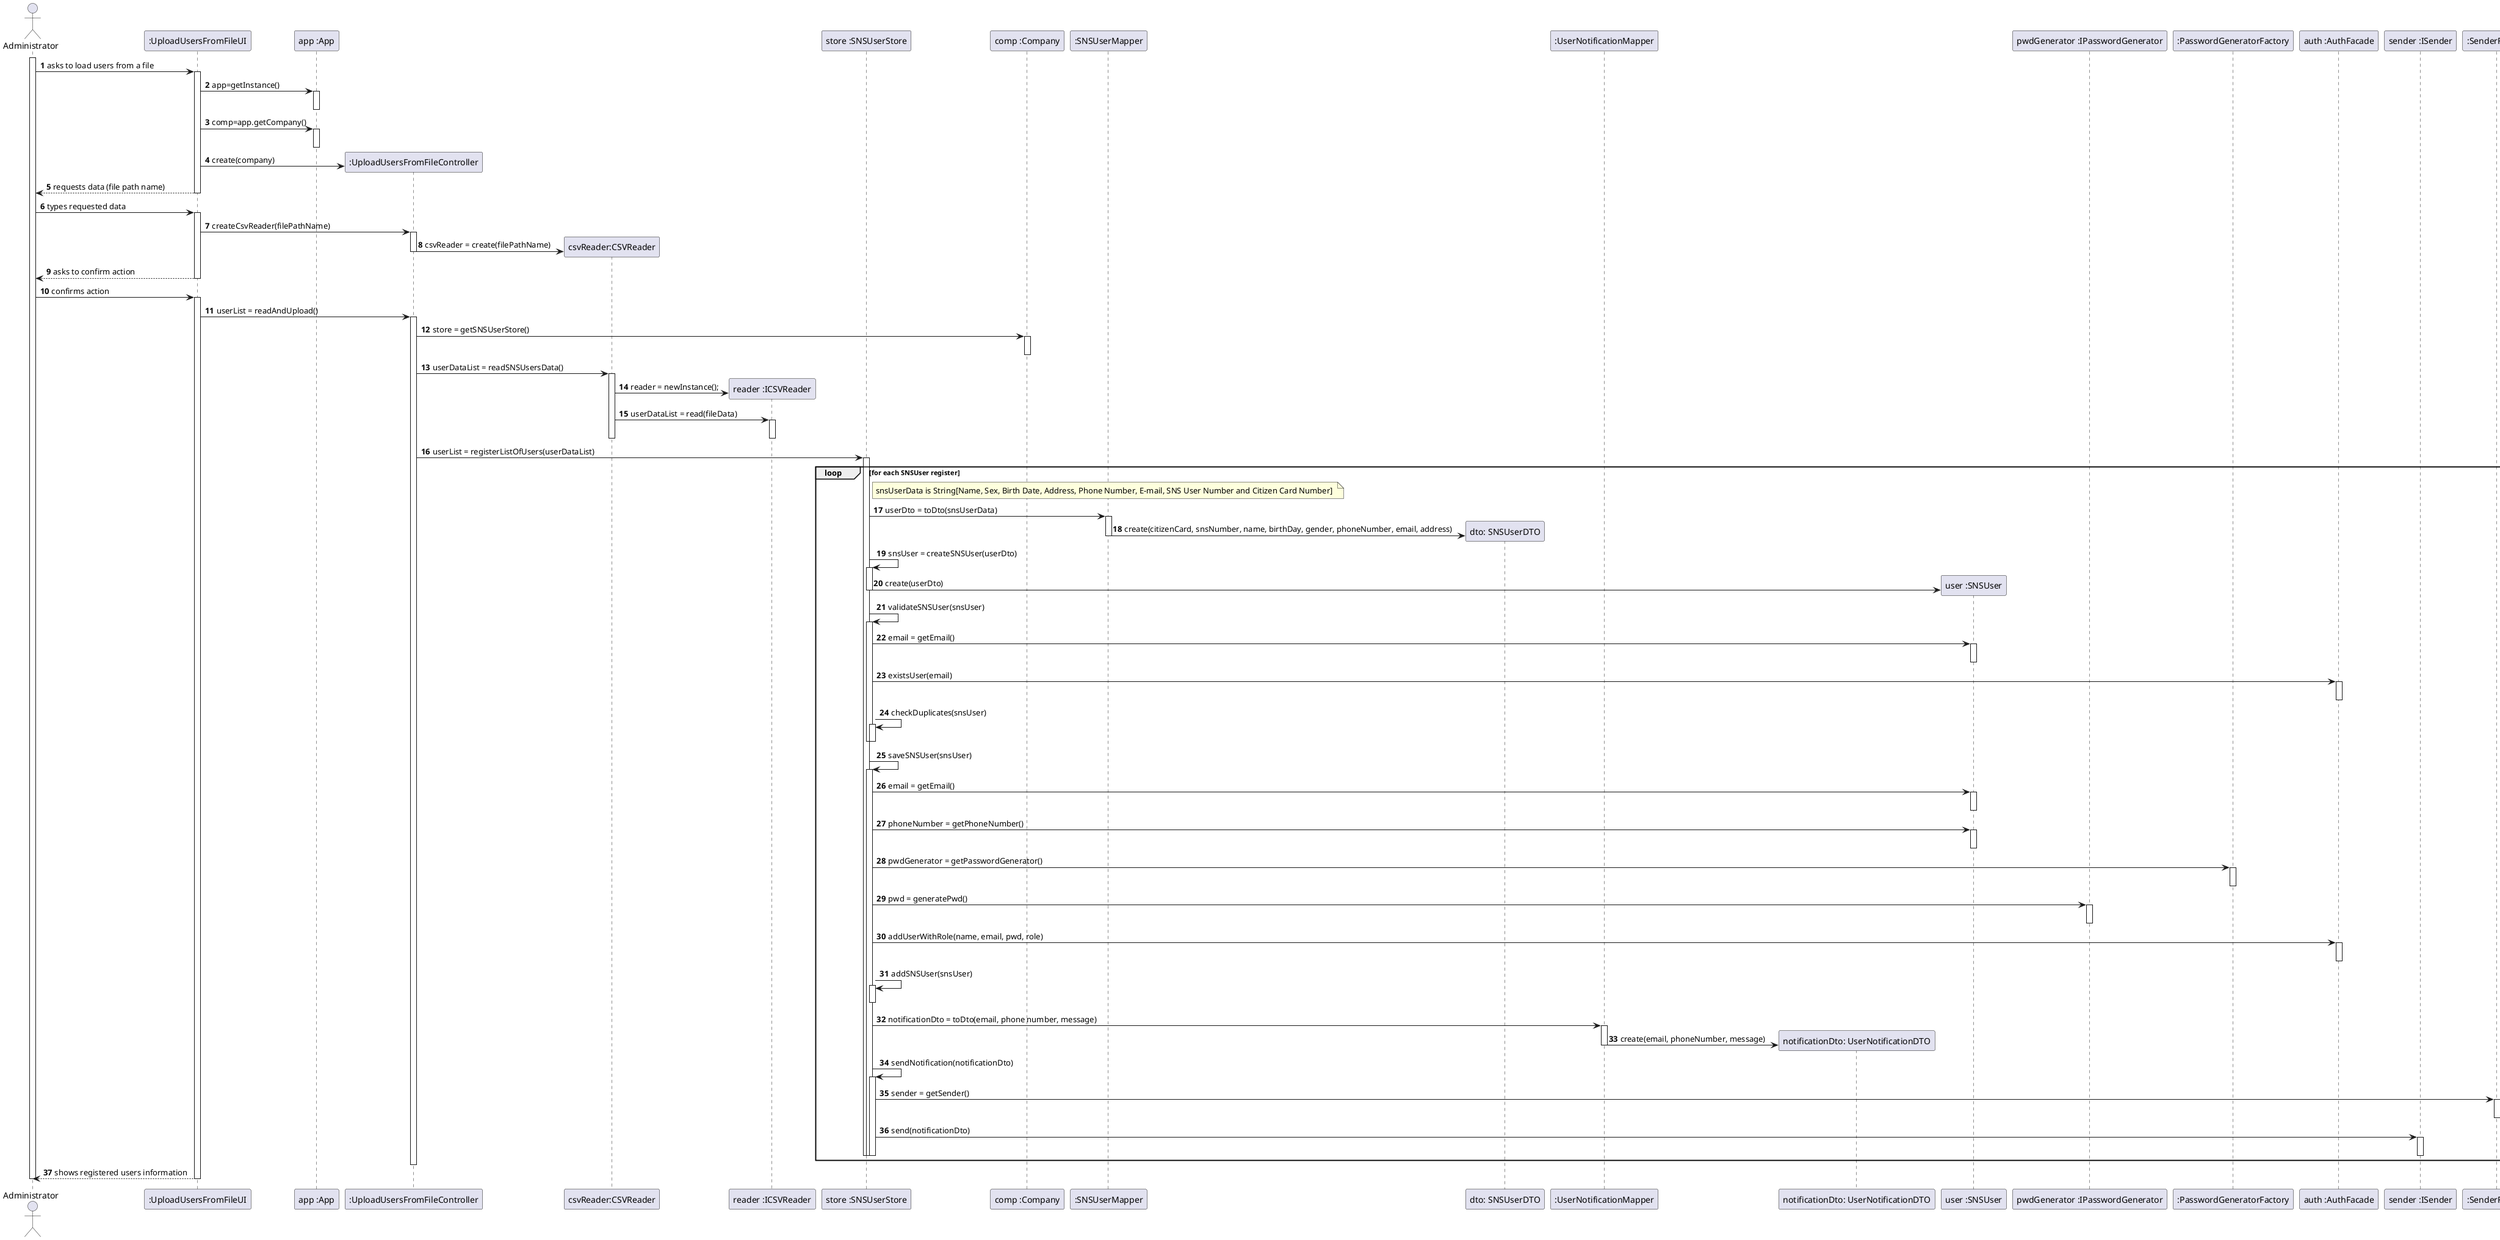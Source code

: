 @startuml
autonumber
'hide footbox
actor "Administrator" as ADM

participant ":UploadUsersFromFileUI" as UI
participant "app :App" as APP
participant ":UploadUsersFromFileController" as CTRL
participant "csvReader:CSVReader" as CSVR
participant "reader :ICSVReader" as ICSVR
participant "store :SNSUserStore" as USR_STR
participant "comp :Company" as COMP
participant ":SNSUserMapper" as MAPPER
participant "dto: SNSUserDTO" as DTO
participant ":UserNotificationMapper" as NOT_MAPPER
participant "notificationDto: UserNotificationDTO" as NOT_DTO
participant "user :SNSUser" as USR
participant "pwdGenerator :IPasswordGenerator" as IPWDGEN
participant ":PasswordGeneratorFactory" as PWDGEN_FAC
participant "auth :AuthFacade" as AUTH
participant "sender :ISender" as ISENDER
participant ":SenderFactory" as SENDER_FAC
participant "userDataList :List<String[]>" as LIST
participant "userList: List<SNSUser>" as USER_INFO_LIST
participant "fileData: List<String>" as FILE_DATA


activate ADM
ADM -> UI : asks to load users from a file
activate UI
UI -> APP : app=getInstance()
activate APP
deactivate APP
UI -> APP : comp=app.getCompany()
activate APP
deactivate APP
UI -> CTRL ** : create(company)
UI --> ADM : requests data (file path name)
deactivate UI

ADM -> UI : types requested data
activate UI

    UI -> CTRL : createCsvReader(filePathName)
    activate CTRL
        CTRL -> CSVR ** : csvReader = create(filePathName)
    deactivate CTRL

UI --> ADM : asks to confirm action
deactivate UI

ADM -> UI : confirms action
activate UI

    UI -> CTRL : userList = readAndUpload()
    activate CTRL

        CTRL -> COMP : store = getSNSUserStore()
        activate COMP
        deactivate COMP

        CTRL -> CSVR : userDataList = readSNSUsersData()
        activate CSVR
            CSVR -> ICSVR ** : reader = newInstance();
            CSVR -> ICSVR : userDataList = read(fileData) 
            activate ICSVR
            deactivate ICSVR       
        deactivate CSVR

        CTRL -> USR_STR : userList = registerListOfUsers(userDataList)
        activate USR_STR

        loop for each SNSUser register
        note right of USR_STR
            snsUserData is String[Name, Sex, Birth Date, Address, Phone Number, E-mail, SNS User Number and Citizen Card Number] 
        end note
            USR_STR -> MAPPER : userDto = toDto(snsUserData)
            activate MAPPER
                MAPPER -> DTO ** : create(citizenCard, snsNumber, name, birthDay, gender, phoneNumber, email, address)
            deactivate MAPPER


            USR_STR -> USR_STR : snsUser = createSNSUser(userDto)
            activate USR_STR
                USR_STR -> USR** : create(userDto)
            deactivate USR_STR

            USR_STR -> USR_STR : validateSNSUser(snsUser)
            activate USR_STR
                USR_STR -> USR : email = getEmail()
                activate USR
                deactivate USR

                USR_STR -> AUTH : existsUser(email)
                activate AUTH
                deactivate AUTH

                USR_STR -> USR_STR : checkDuplicates(snsUser)
                activate USR_STR
            deactivate USR_STR

            deactivate USR_STR

            USR_STR -> USR_STR : saveSNSUser(snsUser)
            activate USR_STR

                USR_STR -> USR : email = getEmail()
                activate USR
                deactivate USR

                USR_STR -> USR : phoneNumber = getPhoneNumber()
                activate USR
                deactivate USR

                USR_STR -> PWDGEN_FAC : pwdGenerator = getPasswordGenerator()
                activate PWDGEN_FAC
                deactivate PWDGEN_FAC

                USR_STR -> IPWDGEN : pwd = generatePwd()
                activate IPWDGEN
                deactivate IPWDGEN

                USR_STR -> AUTH : addUserWithRole(name, email, pwd, role)
                activate AUTH
                deactivate AUTH

                USR_STR -> USR_STR : addSNSUser(snsUser)
                activate USR_STR
                deactivate USR_STR

                USR_STR -> NOT_MAPPER : notificationDto = toDto(email, phone number, message)
                activate NOT_MAPPER


                    NOT_MAPPER -> NOT_DTO ** : create(email, phoneNumber, message)

                deactivate NOT_MAPPER
            
                USR_STR -> USR_STR : sendNotification(notificationDto)
                activate USR_STR

                    USR_STR -> SENDER_FAC : sender = getSender() 
                    activate SENDER_FAC
                    deactivate SENDER_FAC

                    USR_STR -> ISENDER : send(notificationDto) 
                    activate ISENDER
                    deactivate ISENDER

                deactivate USR_STR

            deactivate USR_STR
        deactivate USR_STR
        end
    deactivate CTRL

UI --> ADM : shows registered users information
deactivate UI

deactivate ADM

@enduml